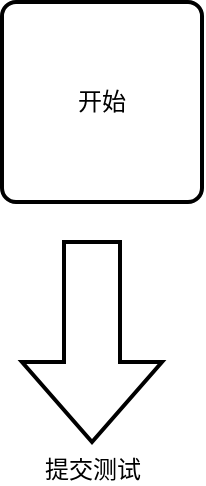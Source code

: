 <mxfile version="14.1.1" type="github">
  <diagram name="Page-1" id="aaaa8250-4180-3840-79b5-4cada1eebb92">
    <mxGraphModel dx="1426" dy="826" grid="1" gridSize="10" guides="1" tooltips="1" connect="1" arrows="1" fold="1" page="1" pageScale="1" pageWidth="850" pageHeight="1100" background="#ffffff" math="0" shadow="0">
      <root>
        <mxCell id="0" />
        <mxCell id="1" parent="0" />
        <mxCell id="SDuUiwbOBv5rR9meHHvb-1" value="开始" style="rounded=1;whiteSpace=wrap;html=1;absoluteArcSize=1;arcSize=14;strokeWidth=2;" vertex="1" parent="1">
          <mxGeometry x="130" y="80" width="100" height="100" as="geometry" />
        </mxCell>
        <mxCell id="SDuUiwbOBv5rR9meHHvb-2" value="提交测试" style="verticalLabelPosition=bottom;verticalAlign=top;html=1;strokeWidth=2;shape=mxgraph.arrows2.arrow;dy=0.6;dx=40;notch=0;direction=south;" vertex="1" parent="1">
          <mxGeometry x="140" y="200" width="70" height="100" as="geometry" />
        </mxCell>
      </root>
    </mxGraphModel>
  </diagram>
</mxfile>
